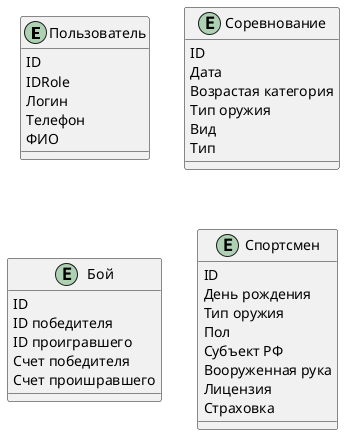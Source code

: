 @startuml systemEntities

entity Пользователь {
    ID 
    IDRole
    Логин 
    Телефон 
    ФИО
}

entity Соревнование {
    ID
    Дата
    Возрастая категория
    Тип оружия
    Вид
    Тип
}

entity Бой {
    ID
    ID победителя
    ID проигравшего
    Счет победителя
    Счет проишравшего
}

entity Спортсмен {
    ID
    День рождения
    Тип оружия
    Пол
    Субъект РФ
    Вооруженная рука
    Лицензия
    Страховка
}

@enduml